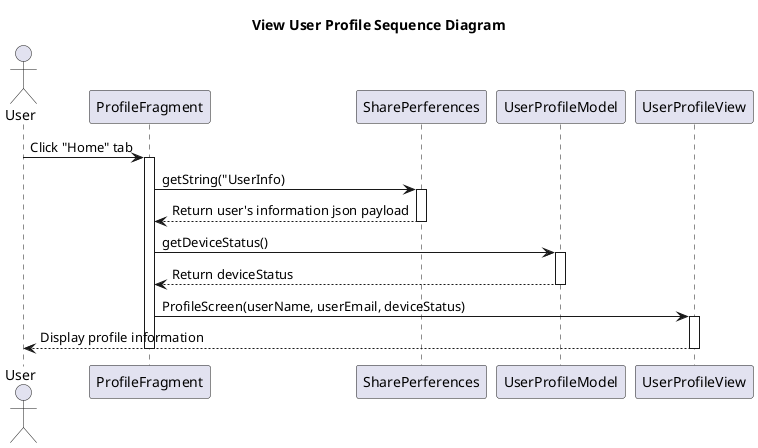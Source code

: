 @startuml ViewUserProfileSequenceDiagram
Title View User Profile Sequence Diagram

actor User

User -> ProfileFragment : Click "Home" tab
activate ProfileFragment

ProfileFragment -> SharePerferences : getString("UserInfo)
activate SharePerferences
SharePerferences --> ProfileFragment : Return user's information json payload
deactivate SharePerferences

ProfileFragment -> UserProfileModel : getDeviceStatus()
activate UserProfileModel
UserProfileModel --> ProfileFragment : Return deviceStatus
deactivate UserProfileModel

ProfileFragment -> UserProfileView : ProfileScreen(userName, userEmail, deviceStatus)
activate UserProfileView
UserProfileView --> User : Display profile information
deactivate UserProfileView

deactivate ProfileFragment

@enduml
